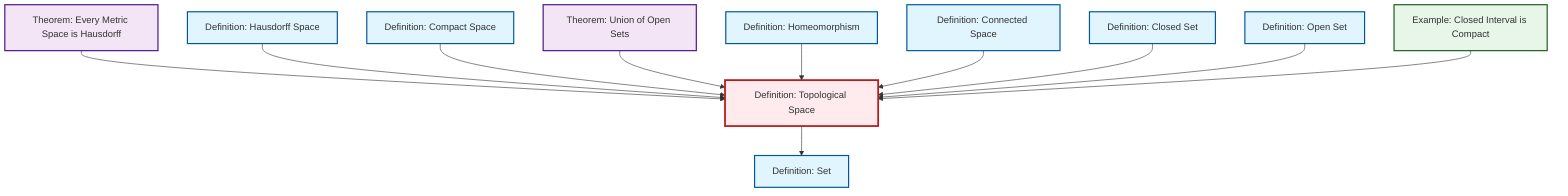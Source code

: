 graph TD
    classDef definition fill:#e1f5fe,stroke:#01579b,stroke-width:2px
    classDef theorem fill:#f3e5f5,stroke:#4a148c,stroke-width:2px
    classDef axiom fill:#fff3e0,stroke:#e65100,stroke-width:2px
    classDef example fill:#e8f5e9,stroke:#1b5e20,stroke-width:2px
    classDef current fill:#ffebee,stroke:#b71c1c,stroke-width:3px
    def-compact["Definition: Compact Space"]:::definition
    thm-union-open-sets["Theorem: Union of Open Sets"]:::theorem
    ex-closed-interval-compact["Example: Closed Interval is Compact"]:::example
    def-set["Definition: Set"]:::definition
    def-homeomorphism["Definition: Homeomorphism"]:::definition
    thm-metric-hausdorff["Theorem: Every Metric Space is Hausdorff"]:::theorem
    def-topological-space["Definition: Topological Space"]:::definition
    def-connected["Definition: Connected Space"]:::definition
    def-closed-set["Definition: Closed Set"]:::definition
    def-hausdorff["Definition: Hausdorff Space"]:::definition
    def-open-set["Definition: Open Set"]:::definition
    thm-metric-hausdorff --> def-topological-space
    def-hausdorff --> def-topological-space
    def-compact --> def-topological-space
    thm-union-open-sets --> def-topological-space
    def-homeomorphism --> def-topological-space
    def-connected --> def-topological-space
    def-topological-space --> def-set
    def-closed-set --> def-topological-space
    def-open-set --> def-topological-space
    ex-closed-interval-compact --> def-topological-space
    class def-topological-space current